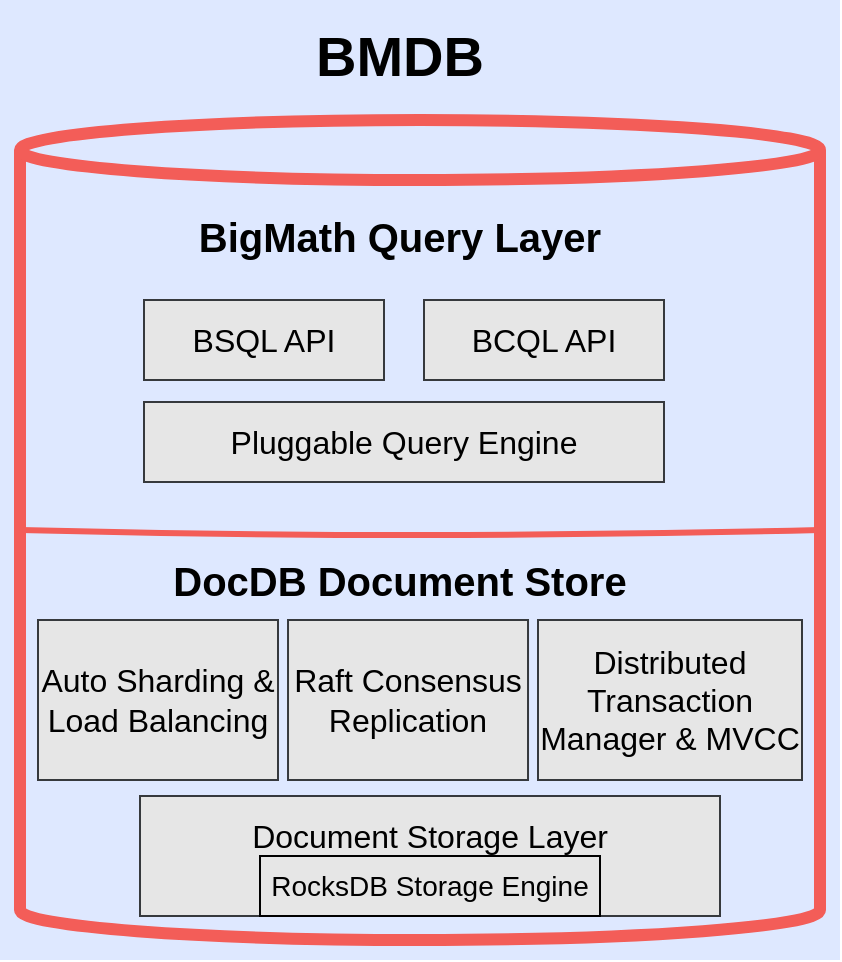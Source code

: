 <mxfile version="21.2.1" type="device">
  <diagram name="Page-1" id="9361dd3d-8414-5efd-6122-117bd74ce7a7">
    <mxGraphModel dx="698" dy="420" grid="1" gridSize="10" guides="1" tooltips="1" connect="1" arrows="1" fold="1" page="0" pageScale="1.5" pageWidth="826" pageHeight="1169" background="none" math="0" shadow="0">
      <root>
        <mxCell id="0" />
        <mxCell id="1" parent="0" />
        <mxCell id="SreTkNQVUK-VUiZ0MXE6-84" value="" style="fillColor=#DEE8FF;strokeColor=none;" parent="1" vertex="1">
          <mxGeometry x="510" y="400" width="420" height="480" as="geometry" />
        </mxCell>
        <mxCell id="SreTkNQVUK-VUiZ0MXE6-85" value="" style="shape=cylinder3;whiteSpace=wrap;html=1;boundedLbl=1;backgroundOutline=1;size=15;fillColor=none;strokeColor=#f35d58;strokeWidth=6;" parent="1" vertex="1">
          <mxGeometry x="520" y="460" width="400" height="410" as="geometry" />
        </mxCell>
        <mxCell id="SreTkNQVUK-VUiZ0MXE6-86" value="" style="endArrow=none;html=1;exitX=0;exitY=0.5;exitDx=0;exitDy=0;exitPerimeter=0;entryX=1;entryY=0.5;entryDx=0;entryDy=0;entryPerimeter=0;curved=1;endFill=0;strokeColor=#f35d58;strokeWidth=3;" parent="1" source="SreTkNQVUK-VUiZ0MXE6-85" target="SreTkNQVUK-VUiZ0MXE6-85" edge="1">
          <mxGeometry width="50" height="50" relative="1" as="geometry">
            <mxPoint x="740" y="740" as="sourcePoint" />
            <mxPoint x="790" y="690" as="targetPoint" />
            <Array as="points">
              <mxPoint x="720" y="670" />
            </Array>
          </mxGeometry>
        </mxCell>
        <mxCell id="SreTkNQVUK-VUiZ0MXE6-87" value="&lt;font style=&quot;font-size: 16px;&quot;&gt;BSQL API&lt;/font&gt;" style="rounded=0;whiteSpace=wrap;html=1;fillColor=#E6E6E6;strokeColor=#36393d;" parent="1" vertex="1">
          <mxGeometry x="582" y="550" width="120" height="40" as="geometry" />
        </mxCell>
        <mxCell id="SreTkNQVUK-VUiZ0MXE6-88" value="&lt;font style=&quot;font-size: 16px;&quot;&gt;BCQL API&lt;/font&gt;" style="rounded=0;whiteSpace=wrap;html=1;fillColor=#E6E6E6;strokeColor=#36393d;" parent="1" vertex="1">
          <mxGeometry x="722" y="550" width="120" height="40" as="geometry" />
        </mxCell>
        <mxCell id="SreTkNQVUK-VUiZ0MXE6-89" value="&lt;font style=&quot;font-size: 16px;&quot;&gt;Pluggable Query Engine&lt;/font&gt;" style="rounded=0;whiteSpace=wrap;html=1;fillColor=#E6E6E6;strokeColor=#36393d;" parent="1" vertex="1">
          <mxGeometry x="582" y="601" width="260" height="40" as="geometry" />
        </mxCell>
        <mxCell id="SreTkNQVUK-VUiZ0MXE6-90" value="&lt;font style=&quot;font-size: 28px;&quot;&gt;&lt;b&gt;BMDB&lt;/b&gt;&lt;/font&gt;" style="text;html=1;strokeColor=none;fillColor=none;align=center;verticalAlign=middle;whiteSpace=wrap;rounded=0;" parent="1" vertex="1">
          <mxGeometry x="680.01" y="413" width="60" height="30" as="geometry" />
        </mxCell>
        <mxCell id="SreTkNQVUK-VUiZ0MXE6-91" value="&lt;font style=&quot;font-size: 20px;&quot;&gt;&lt;b&gt;BigMath Query Layer&lt;/b&gt;&lt;/font&gt;" style="text;html=1;strokeColor=none;fillColor=none;align=center;verticalAlign=middle;whiteSpace=wrap;rounded=0;" parent="1" vertex="1">
          <mxGeometry x="601.88" y="503" width="216.25" height="30" as="geometry" />
        </mxCell>
        <mxCell id="SreTkNQVUK-VUiZ0MXE6-92" value="&lt;font style=&quot;font-size: 20px;&quot;&gt;&lt;b&gt;DocDB Document Store&lt;/b&gt;&lt;/font&gt;" style="text;html=1;strokeColor=none;fillColor=none;align=center;verticalAlign=middle;whiteSpace=wrap;rounded=0;" parent="1" vertex="1">
          <mxGeometry x="590.95" y="675" width="238.12" height="30" as="geometry" />
        </mxCell>
        <mxCell id="SreTkNQVUK-VUiZ0MXE6-93" value="&lt;span style=&quot;font-size: 16px;&quot;&gt;Auto Sharding &amp;amp; Load Balancing&lt;/span&gt;" style="rounded=0;whiteSpace=wrap;html=1;fillColor=#E6E6E6;strokeColor=#36393d;" parent="1" vertex="1">
          <mxGeometry x="529" y="710" width="120" height="80" as="geometry" />
        </mxCell>
        <mxCell id="SreTkNQVUK-VUiZ0MXE6-94" value="&lt;span style=&quot;font-size: 16px;&quot;&gt;Raft Consensus&lt;br&gt;Replication&lt;br&gt;&lt;/span&gt;" style="rounded=0;whiteSpace=wrap;html=1;fillColor=#E6E6E6;strokeColor=#36393d;" parent="1" vertex="1">
          <mxGeometry x="654.01" y="710" width="120" height="80" as="geometry" />
        </mxCell>
        <mxCell id="SreTkNQVUK-VUiZ0MXE6-95" value="&lt;span style=&quot;font-size: 16px;&quot;&gt;Distributed Transaction Manager &amp;amp; MVCC&lt;br&gt;&lt;/span&gt;" style="rounded=0;whiteSpace=wrap;html=1;fillColor=#E6E6E6;strokeColor=#36393d;" parent="1" vertex="1">
          <mxGeometry x="779" y="710" width="132" height="80" as="geometry" />
        </mxCell>
        <mxCell id="SreTkNQVUK-VUiZ0MXE6-96" value="&lt;span style=&quot;font-size: 16px;&quot;&gt;Document Storage Layer&lt;br&gt;&lt;br&gt;&lt;/span&gt;" style="rounded=0;whiteSpace=wrap;html=1;fillColor=#E6E6E6;strokeColor=#36393d;" parent="1" vertex="1">
          <mxGeometry x="580" y="798" width="290" height="60" as="geometry" />
        </mxCell>
        <mxCell id="SreTkNQVUK-VUiZ0MXE6-97" value="&lt;font style=&quot;font-size: 14px;&quot;&gt;RocksDB Storage Engine&lt;/font&gt;" style="rounded=0;whiteSpace=wrap;html=1;fillColor=none;" parent="1" vertex="1">
          <mxGeometry x="640" y="828" width="170" height="30" as="geometry" />
        </mxCell>
      </root>
    </mxGraphModel>
  </diagram>
</mxfile>
